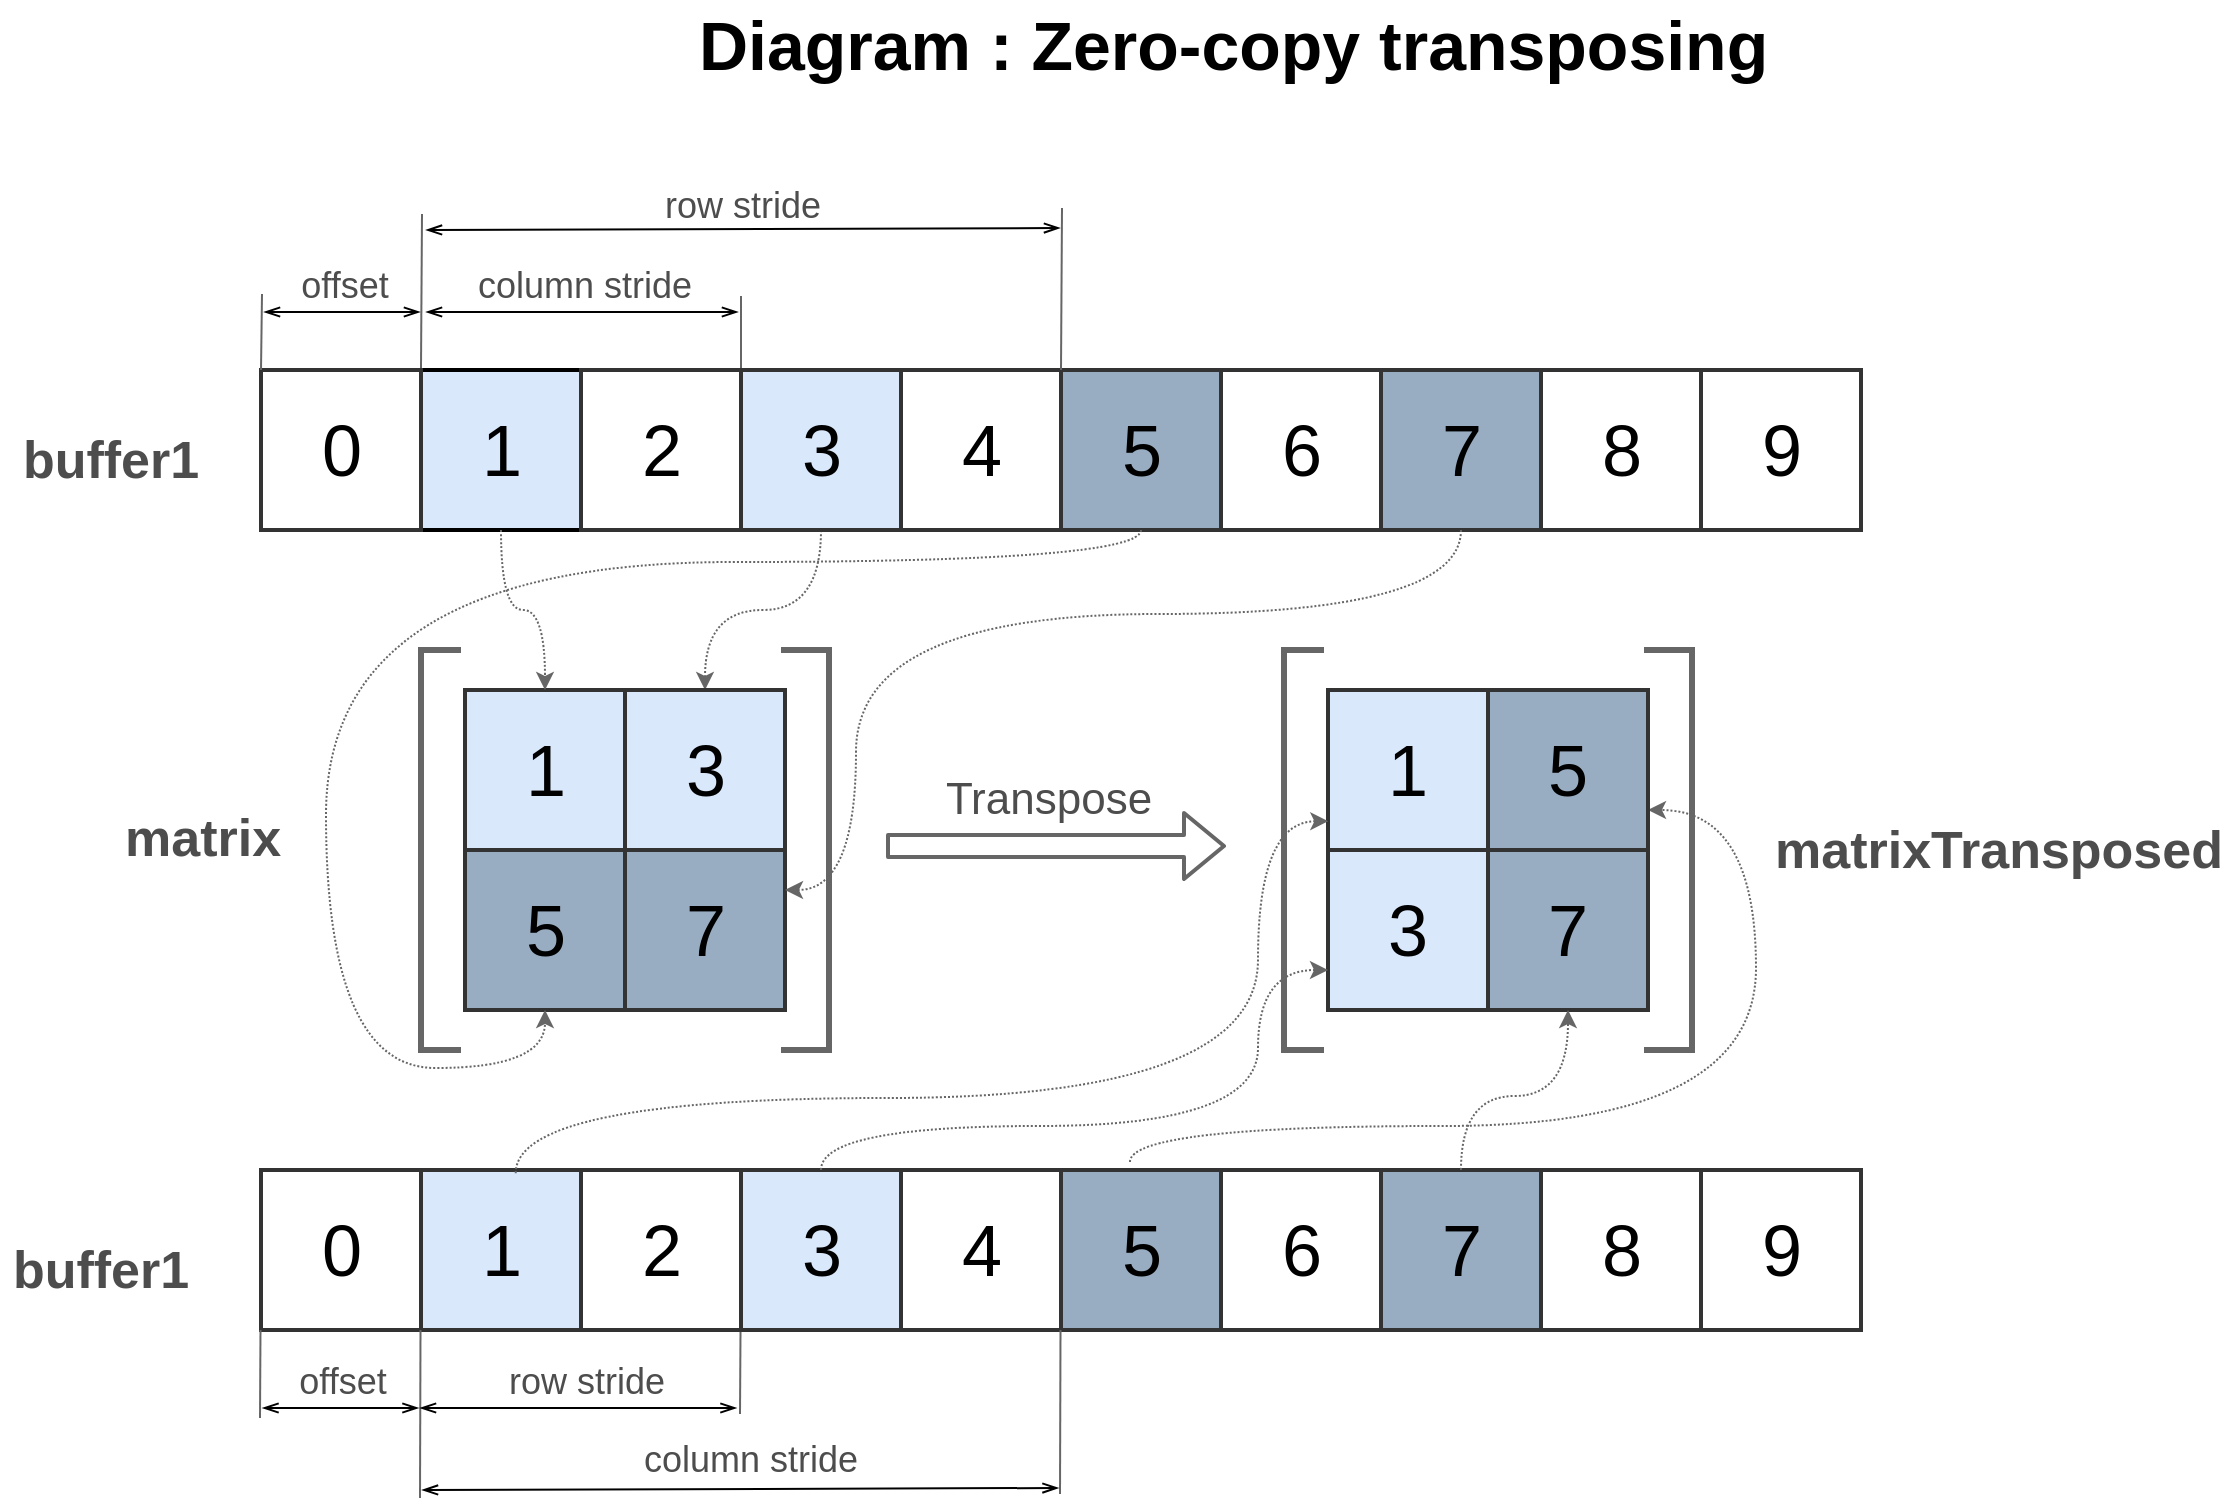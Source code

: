 <mxfile version="12.9.10" type="device" pages="4"><diagram name="ZeroCopy" id="brjFqHeYQpDOKSrigi9Z"><mxGraphModel dx="1102" dy="572" grid="1" gridSize="1" guides="1" tooltips="1" connect="1" arrows="1" fold="1" page="1" pageScale="1" pageWidth="1400" pageHeight="850" math="0" shadow="0"><root><mxCell id="mjjIMw6PXteYyXm4vTAw-0"/><mxCell id="mjjIMw6PXteYyXm4vTAw-1" parent="mjjIMw6PXteYyXm4vTAw-0"/><mxCell id="mjjIMw6PXteYyXm4vTAw-2" value="1" style="whiteSpace=wrap;html=1;aspect=fixed;strokeWidth=2;fontSize=36;strokeColor=#000000;fillColor=#DAE8FC;" parent="mjjIMw6PXteYyXm4vTAw-1" vertex="1"><mxGeometry x="317.5" y="272" width="80" height="80" as="geometry"/></mxCell><mxCell id="mjjIMw6PXteYyXm4vTAw-3" value="2" style="whiteSpace=wrap;html=1;aspect=fixed;strokeWidth=2;fontSize=36;fillColor=#FFFFFF;strokeColor=#333333;" parent="mjjIMw6PXteYyXm4vTAw-1" vertex="1"><mxGeometry x="397.5" y="272" width="80" height="80" as="geometry"/></mxCell><mxCell id="TKx7oV-STijvM0rGkK0R-0" style="edgeStyle=orthogonalEdgeStyle;rounded=0;orthogonalLoop=1;jettySize=auto;html=1;exitX=0.5;exitY=1;exitDx=0;exitDy=0;entryX=0.5;entryY=0;entryDx=0;entryDy=0;strokeColor=#666666;curved=1;dashed=1;dashPattern=1 1;" parent="mjjIMw6PXteYyXm4vTAw-1" source="mjjIMw6PXteYyXm4vTAw-4" target="mjjIMw6PXteYyXm4vTAw-44" edge="1"><mxGeometry relative="1" as="geometry"/></mxCell><mxCell id="mjjIMw6PXteYyXm4vTAw-4" value="3" style="whiteSpace=wrap;html=1;aspect=fixed;strokeWidth=2;fontSize=36;strokeColor=#333333;fillColor=#DAE8FC;" parent="mjjIMw6PXteYyXm4vTAw-1" vertex="1"><mxGeometry x="477.5" y="272" width="80" height="80" as="geometry"/></mxCell><mxCell id="mjjIMw6PXteYyXm4vTAw-5" value="4" style="whiteSpace=wrap;html=1;aspect=fixed;strokeWidth=2;fontSize=36;fillColor=#FFFFFF;strokeColor=#333333;" parent="mjjIMw6PXteYyXm4vTAw-1" vertex="1"><mxGeometry x="557.5" y="272" width="80" height="80" as="geometry"/></mxCell><mxCell id="mjjIMw6PXteYyXm4vTAw-6" value="5" style="whiteSpace=wrap;html=1;aspect=fixed;strokeWidth=2;fontSize=36;strokeColor=#333333;fillColor=#99ADC2;gradientColor=none;" parent="mjjIMw6PXteYyXm4vTAw-1" vertex="1"><mxGeometry x="637.5" y="272" width="80" height="80" as="geometry"/></mxCell><mxCell id="mjjIMw6PXteYyXm4vTAw-7" value="6" style="whiteSpace=wrap;html=1;aspect=fixed;strokeWidth=2;fontSize=36;fillColor=#FFFFFF;strokeColor=#333333;" parent="mjjIMw6PXteYyXm4vTAw-1" vertex="1"><mxGeometry x="717.5" y="272" width="80" height="80" as="geometry"/></mxCell><mxCell id="mjjIMw6PXteYyXm4vTAw-8" value="7" style="whiteSpace=wrap;html=1;aspect=fixed;strokeWidth=2;fontSize=36;strokeColor=#333333;fillColor=#99ADC2;fontColor=#000000;" parent="mjjIMw6PXteYyXm4vTAw-1" vertex="1"><mxGeometry x="797.5" y="272" width="80" height="80" as="geometry"/></mxCell><mxCell id="mjjIMw6PXteYyXm4vTAw-9" value="buffer1" style="text;html=1;align=center;verticalAlign=middle;resizable=0;points=[];autosize=1;fontSize=26;fontColor=#4D4D4D;fontStyle=1" parent="mjjIMw6PXteYyXm4vTAw-1" vertex="1"><mxGeometry x="112.5" y="299" width="99" height="36" as="geometry"/></mxCell><mxCell id="mjjIMw6PXteYyXm4vTAw-11" value="offset" style="text;html=1;align=center;verticalAlign=middle;resizable=0;points=[];autosize=1;fontSize=18;fontColor=#4D4D4D;" parent="mjjIMw6PXteYyXm4vTAw-1" vertex="1"><mxGeometry x="251.5" y="216" width="55" height="27" as="geometry"/></mxCell><mxCell id="mjjIMw6PXteYyXm4vTAw-14" value="column stride" style="text;html=1;align=center;verticalAlign=middle;resizable=0;points=[];autosize=1;fontSize=18;fontColor=#4D4D4D;" parent="mjjIMw6PXteYyXm4vTAw-1" vertex="1"><mxGeometry x="340" y="216" width="118" height="27" as="geometry"/></mxCell><mxCell id="mjjIMw6PXteYyXm4vTAw-15" value="8" style="whiteSpace=wrap;html=1;aspect=fixed;strokeWidth=2;fontSize=36;strokeColor=#333333;" parent="mjjIMw6PXteYyXm4vTAw-1" vertex="1"><mxGeometry x="877.5" y="272" width="80" height="80" as="geometry"/></mxCell><mxCell id="mjjIMw6PXteYyXm4vTAw-16" value="9" style="whiteSpace=wrap;html=1;aspect=fixed;strokeWidth=2;fontSize=36;strokeColor=#333333;" parent="mjjIMw6PXteYyXm4vTAw-1" vertex="1"><mxGeometry x="957.5" y="272" width="80" height="80" as="geometry"/></mxCell><mxCell id="mjjIMw6PXteYyXm4vTAw-19" value="row stride" style="text;html=1;align=center;verticalAlign=middle;resizable=0;points=[];autosize=1;fontSize=18;fontColor=#4D4D4D;" parent="mjjIMw6PXteYyXm4vTAw-1" vertex="1"><mxGeometry x="433" y="176" width="89" height="27" as="geometry"/></mxCell><mxCell id="mjjIMw6PXteYyXm4vTAw-20" value="1" style="whiteSpace=wrap;html=1;aspect=fixed;strokeWidth=2;fontSize=36;strokeColor=#333333;fillColor=#DAE8FC;" parent="mjjIMw6PXteYyXm4vTAw-1" vertex="1"><mxGeometry x="317.5" y="672" width="80" height="80" as="geometry"/></mxCell><mxCell id="mjjIMw6PXteYyXm4vTAw-21" value="2" style="whiteSpace=wrap;html=1;aspect=fixed;strokeWidth=2;fontSize=36;fillColor=#FFFFFF;strokeColor=#333333;" parent="mjjIMw6PXteYyXm4vTAw-1" vertex="1"><mxGeometry x="397.5" y="672" width="80" height="80" as="geometry"/></mxCell><mxCell id="mjjIMw6PXteYyXm4vTAw-22" value="3" style="whiteSpace=wrap;html=1;aspect=fixed;strokeWidth=2;fontSize=36;strokeColor=#333333;fillColor=#DAE8FC;" parent="mjjIMw6PXteYyXm4vTAw-1" vertex="1"><mxGeometry x="477.5" y="672" width="80" height="80" as="geometry"/></mxCell><mxCell id="mjjIMw6PXteYyXm4vTAw-23" value="4" style="whiteSpace=wrap;html=1;aspect=fixed;strokeWidth=2;fontSize=36;fillColor=#FFFFFF;strokeColor=#333333;" parent="mjjIMw6PXteYyXm4vTAw-1" vertex="1"><mxGeometry x="557.5" y="672" width="80" height="80" as="geometry"/></mxCell><mxCell id="mjjIMw6PXteYyXm4vTAw-24" value="5" style="whiteSpace=wrap;html=1;aspect=fixed;strokeWidth=2;fontSize=36;strokeColor=#333333;fillColor=#99ADC2;gradientColor=none;" parent="mjjIMw6PXteYyXm4vTAw-1" vertex="1"><mxGeometry x="637.5" y="672" width="80" height="80" as="geometry"/></mxCell><mxCell id="mjjIMw6PXteYyXm4vTAw-25" value="6" style="whiteSpace=wrap;html=1;aspect=fixed;strokeWidth=2;fontSize=36;fillColor=#FFFFFF;strokeColor=#333333;" parent="mjjIMw6PXteYyXm4vTAw-1" vertex="1"><mxGeometry x="717.5" y="672" width="80" height="80" as="geometry"/></mxCell><mxCell id="mjjIMw6PXteYyXm4vTAw-26" value="7" style="whiteSpace=wrap;html=1;aspect=fixed;strokeWidth=2;fontSize=36;strokeColor=#333333;fillColor=#99ADC2;fontColor=#000000;" parent="mjjIMw6PXteYyXm4vTAw-1" vertex="1"><mxGeometry x="797.5" y="672" width="80" height="80" as="geometry"/></mxCell><mxCell id="mjjIMw6PXteYyXm4vTAw-27" value="buffer1" style="text;html=1;align=center;verticalAlign=middle;resizable=0;points=[];autosize=1;fontSize=26;fontColor=#4D4D4D;fontStyle=1" parent="mjjIMw6PXteYyXm4vTAw-1" vertex="1"><mxGeometry x="107" y="704" width="99" height="36" as="geometry"/></mxCell><mxCell id="mjjIMw6PXteYyXm4vTAw-33" value="8" style="whiteSpace=wrap;html=1;aspect=fixed;strokeWidth=2;fontSize=36;strokeColor=#333333;" parent="mjjIMw6PXteYyXm4vTAw-1" vertex="1"><mxGeometry x="877.5" y="672" width="80" height="80" as="geometry"/></mxCell><mxCell id="mjjIMw6PXteYyXm4vTAw-34" value="9" style="whiteSpace=wrap;html=1;aspect=fixed;strokeWidth=2;fontSize=36;strokeColor=#333333;" parent="mjjIMw6PXteYyXm4vTAw-1" vertex="1"><mxGeometry x="957.5" y="672" width="80" height="80" as="geometry"/></mxCell><mxCell id="mjjIMw6PXteYyXm4vTAw-38" value="Diagram : Zero-copy transposing&amp;nbsp;" style="text;html=1;align=center;verticalAlign=middle;resizable=0;points=[];autosize=1;fontSize=34;fontColor=#000000;fontStyle=1" parent="mjjIMw6PXteYyXm4vTAw-1" vertex="1"><mxGeometry x="451" y="87" width="554" height="46" as="geometry"/></mxCell><mxCell id="mjjIMw6PXteYyXm4vTAw-39" value="matrix" style="text;html=1;align=center;verticalAlign=middle;resizable=0;points=[];autosize=1;fontSize=26;fontColor=#4D4D4D;fontStyle=1" parent="mjjIMw6PXteYyXm4vTAw-1" vertex="1"><mxGeometry x="164" y="488" width="88" height="36" as="geometry"/></mxCell><mxCell id="mjjIMw6PXteYyXm4vTAw-40" value="matrixTransposed" style="text;html=1;align=center;verticalAlign=middle;resizable=0;points=[];autosize=1;fontSize=26;fontColor=#4D4D4D;fontStyle=1" parent="mjjIMw6PXteYyXm4vTAw-1" vertex="1"><mxGeometry x="990" y="494" width="232" height="36" as="geometry"/></mxCell><mxCell id="mjjIMw6PXteYyXm4vTAw-41" value="0" style="whiteSpace=wrap;html=1;aspect=fixed;strokeWidth=2;fontSize=36;fillColor=#FFFFFF;strokeColor=#333333;" parent="mjjIMw6PXteYyXm4vTAw-1" vertex="1"><mxGeometry x="237.5" y="272" width="80" height="80" as="geometry"/></mxCell><mxCell id="mjjIMw6PXteYyXm4vTAw-42" value="0" style="whiteSpace=wrap;html=1;aspect=fixed;strokeWidth=2;fontSize=36;fillColor=#FFFFFF;strokeColor=#333333;" parent="mjjIMw6PXteYyXm4vTAw-1" vertex="1"><mxGeometry x="237.5" y="672" width="80" height="80" as="geometry"/></mxCell><mxCell id="mjjIMw6PXteYyXm4vTAw-43" value="1" style="whiteSpace=wrap;html=1;aspect=fixed;strokeWidth=2;fontSize=36;strokeColor=#333333;fillColor=#DAE8FC;" parent="mjjIMw6PXteYyXm4vTAw-1" vertex="1"><mxGeometry x="339.5" y="432" width="80" height="80" as="geometry"/></mxCell><mxCell id="mjjIMw6PXteYyXm4vTAw-44" value="3" style="whiteSpace=wrap;html=1;aspect=fixed;strokeWidth=2;fontSize=36;strokeColor=#333333;fillColor=#DAE8FC;" parent="mjjIMw6PXteYyXm4vTAw-1" vertex="1"><mxGeometry x="419.5" y="432" width="80" height="80" as="geometry"/></mxCell><mxCell id="mjjIMw6PXteYyXm4vTAw-45" value="5" style="whiteSpace=wrap;html=1;aspect=fixed;strokeWidth=2;fontSize=36;strokeColor=#333333;fillColor=#99ADC2;gradientColor=none;" parent="mjjIMw6PXteYyXm4vTAw-1" vertex="1"><mxGeometry x="339.5" y="512" width="80" height="80" as="geometry"/></mxCell><mxCell id="mjjIMw6PXteYyXm4vTAw-46" value="7" style="whiteSpace=wrap;html=1;aspect=fixed;strokeWidth=2;fontSize=36;strokeColor=#333333;fillColor=#99ADC2;fontColor=#000000;" parent="mjjIMw6PXteYyXm4vTAw-1" vertex="1"><mxGeometry x="419.5" y="512" width="80" height="80" as="geometry"/></mxCell><mxCell id="mjjIMw6PXteYyXm4vTAw-47" value="" style="endArrow=none;html=1;fontSize=40;strokeWidth=3;rounded=0;strokeColor=#666666;" parent="mjjIMw6PXteYyXm4vTAw-1" edge="1"><mxGeometry width="50" height="50" relative="1" as="geometry"><mxPoint x="337.5" y="612" as="sourcePoint"/><mxPoint x="337.5" y="412" as="targetPoint"/><Array as="points"><mxPoint x="317.5" y="612"/><mxPoint x="317.5" y="412"/></Array></mxGeometry></mxCell><mxCell id="mjjIMw6PXteYyXm4vTAw-48" value="" style="endArrow=none;html=1;fontSize=40;strokeWidth=3;rounded=0;strokeColor=#666666;" parent="mjjIMw6PXteYyXm4vTAw-1" edge="1"><mxGeometry width="50" height="50" relative="1" as="geometry"><mxPoint x="497.5" y="412" as="sourcePoint"/><mxPoint x="497.5" y="612" as="targetPoint"/><Array as="points"><mxPoint x="521.5" y="412"/><mxPoint x="521.5" y="612"/></Array></mxGeometry></mxCell><mxCell id="mjjIMw6PXteYyXm4vTAw-49" value="1" style="whiteSpace=wrap;html=1;aspect=fixed;strokeWidth=2;fontSize=36;strokeColor=#333333;fillColor=#DAE8FC;" parent="mjjIMw6PXteYyXm4vTAw-1" vertex="1"><mxGeometry x="771" y="432" width="80" height="80" as="geometry"/></mxCell><mxCell id="mjjIMw6PXteYyXm4vTAw-50" value="5" style="whiteSpace=wrap;html=1;aspect=fixed;strokeWidth=2;fontSize=36;strokeColor=#333333;fillColor=#B5CDE6;gradientColor=none;" parent="mjjIMw6PXteYyXm4vTAw-1" vertex="1"><mxGeometry x="851" y="432" width="80" height="80" as="geometry"/></mxCell><mxCell id="mjjIMw6PXteYyXm4vTAw-51" value="3" style="whiteSpace=wrap;html=1;aspect=fixed;strokeWidth=2;fontSize=36;strokeColor=#333333;fillColor=#DAE8FC;" parent="mjjIMw6PXteYyXm4vTAw-1" vertex="1"><mxGeometry x="771" y="512" width="80" height="80" as="geometry"/></mxCell><mxCell id="mjjIMw6PXteYyXm4vTAw-52" value="7" style="whiteSpace=wrap;html=1;aspect=fixed;strokeWidth=2;fontSize=36;strokeColor=#333333;fillColor=#99ADC2;fontColor=#000000;" parent="mjjIMw6PXteYyXm4vTAw-1" vertex="1"><mxGeometry x="851" y="512" width="80" height="80" as="geometry"/></mxCell><mxCell id="mjjIMw6PXteYyXm4vTAw-53" value="" style="endArrow=none;html=1;fontSize=40;strokeWidth=3;rounded=0;strokeColor=#666666;" parent="mjjIMw6PXteYyXm4vTAw-1" edge="1"><mxGeometry width="50" height="50" relative="1" as="geometry"><mxPoint x="769" y="612" as="sourcePoint"/><mxPoint x="769" y="412" as="targetPoint"/><Array as="points"><mxPoint x="749" y="612"/><mxPoint x="749" y="412"/></Array></mxGeometry></mxCell><mxCell id="mjjIMw6PXteYyXm4vTAw-54" value="" style="endArrow=none;html=1;fontSize=40;strokeWidth=3;rounded=0;strokeColor=#666666;" parent="mjjIMw6PXteYyXm4vTAw-1" edge="1"><mxGeometry width="50" height="50" relative="1" as="geometry"><mxPoint x="929" y="412" as="sourcePoint"/><mxPoint x="929" y="612" as="targetPoint"/><Array as="points"><mxPoint x="953" y="412"/><mxPoint x="953" y="612"/></Array></mxGeometry></mxCell><mxCell id="mjjIMw6PXteYyXm4vTAw-57" value="" style="shape=flexArrow;endArrow=classic;html=1;strokeColor=#666666;strokeWidth=2;fontSize=29;fontColor=#333333;" parent="mjjIMw6PXteYyXm4vTAw-1" edge="1"><mxGeometry width="50" height="50" relative="1" as="geometry"><mxPoint x="550" y="510" as="sourcePoint"/><mxPoint x="720" y="510" as="targetPoint"/></mxGeometry></mxCell><mxCell id="b6yClRXL2oSQO8NkGz7G-0" value="" style="endArrow=none;html=1;strokeColor=#666666;strokeWidth=1;fontSize=26;fontColor=#333333;exitX=0;exitY=0;exitDx=0;exitDy=0;" parent="mjjIMw6PXteYyXm4vTAw-1" source="mjjIMw6PXteYyXm4vTAw-41" edge="1"><mxGeometry width="50" height="50" relative="1" as="geometry"><mxPoint x="660" y="390" as="sourcePoint"/><mxPoint x="238" y="234" as="targetPoint"/></mxGeometry></mxCell><mxCell id="b6yClRXL2oSQO8NkGz7G-1" value="" style="endArrow=none;html=1;strokeColor=#666666;strokeWidth=1;fontSize=26;fontColor=#333333;exitX=0;exitY=0;exitDx=0;exitDy=0;" parent="mjjIMw6PXteYyXm4vTAw-1" edge="1"><mxGeometry width="50" height="50" relative="1" as="geometry"><mxPoint x="317.5" y="271" as="sourcePoint"/><mxPoint x="318" y="194" as="targetPoint"/></mxGeometry></mxCell><mxCell id="b6yClRXL2oSQO8NkGz7G-3" value="" style="endArrow=openThin;startArrow=openThin;html=1;strokeColor=#000000;strokeWidth=1;fontSize=26;fontColor=#333333;startFill=0;endFill=0;" parent="mjjIMw6PXteYyXm4vTAw-1" edge="1"><mxGeometry width="50" height="50" relative="1" as="geometry"><mxPoint x="239" y="243" as="sourcePoint"/><mxPoint x="317" y="243" as="targetPoint"/></mxGeometry></mxCell><mxCell id="b6yClRXL2oSQO8NkGz7G-5" value="" style="endArrow=openThin;startArrow=openThin;html=1;strokeColor=#000000;strokeWidth=1;fontSize=26;fontColor=#333333;startFill=0;endFill=0;" parent="mjjIMw6PXteYyXm4vTAw-1" edge="1"><mxGeometry width="50" height="50" relative="1" as="geometry"><mxPoint x="320" y="243" as="sourcePoint"/><mxPoint x="476" y="243" as="targetPoint"/></mxGeometry></mxCell><mxCell id="b6yClRXL2oSQO8NkGz7G-6" value="" style="endArrow=none;html=1;strokeColor=#666666;strokeWidth=1;fontSize=26;fontColor=#333333;exitX=0;exitY=0;exitDx=0;exitDy=0;" parent="mjjIMw6PXteYyXm4vTAw-1" source="mjjIMw6PXteYyXm4vTAw-6" edge="1"><mxGeometry width="50" height="50" relative="1" as="geometry"><mxPoint x="637" y="273" as="sourcePoint"/><mxPoint x="638" y="191" as="targetPoint"/></mxGeometry></mxCell><mxCell id="b6yClRXL2oSQO8NkGz7G-7" value="" style="endArrow=none;html=1;strokeColor=#666666;strokeWidth=1;fontSize=26;fontColor=#333333;exitX=0;exitY=0;exitDx=0;exitDy=0;" parent="mjjIMw6PXteYyXm4vTAw-1" edge="1"><mxGeometry width="50" height="50" relative="1" as="geometry"><mxPoint x="477.5" y="271" as="sourcePoint"/><mxPoint x="477.5" y="235" as="targetPoint"/></mxGeometry></mxCell><mxCell id="b6yClRXL2oSQO8NkGz7G-8" value="" style="endArrow=openThin;startArrow=openThin;html=1;strokeColor=#000000;strokeWidth=1;fontSize=26;fontColor=#333333;startFill=0;endFill=0;" parent="mjjIMw6PXteYyXm4vTAw-1" edge="1"><mxGeometry width="50" height="50" relative="1" as="geometry"><mxPoint x="320" y="202" as="sourcePoint"/><mxPoint x="637" y="201" as="targetPoint"/></mxGeometry></mxCell><mxCell id="b6yClRXL2oSQO8NkGz7G-9" value="offset" style="text;html=1;align=center;verticalAlign=middle;resizable=0;points=[];autosize=1;fontSize=18;fontColor=#4D4D4D;" parent="mjjIMw6PXteYyXm4vTAw-1" vertex="1"><mxGeometry x="250.75" y="764" width="55" height="27" as="geometry"/></mxCell><mxCell id="b6yClRXL2oSQO8NkGz7G-10" value="row stride" style="text;html=1;align=center;verticalAlign=middle;resizable=0;points=[];autosize=1;fontSize=18;fontColor=#4D4D4D;" parent="mjjIMw6PXteYyXm4vTAw-1" vertex="1"><mxGeometry x="355.25" y="764" width="89" height="27" as="geometry"/></mxCell><mxCell id="b6yClRXL2oSQO8NkGz7G-11" value="column stride" style="text;html=1;align=center;verticalAlign=middle;resizable=0;points=[];autosize=1;fontSize=18;fontColor=#4D4D4D;" parent="mjjIMw6PXteYyXm4vTAw-1" vertex="1"><mxGeometry x="423" y="803" width="118" height="27" as="geometry"/></mxCell><mxCell id="b6yClRXL2oSQO8NkGz7G-12" value="" style="endArrow=none;html=1;strokeColor=#666666;strokeWidth=1;fontSize=26;fontColor=#333333;" parent="mjjIMw6PXteYyXm4vTAw-1" edge="1"><mxGeometry width="50" height="50" relative="1" as="geometry"><mxPoint x="237" y="796" as="sourcePoint"/><mxPoint x="237.25" y="752" as="targetPoint"/></mxGeometry></mxCell><mxCell id="b6yClRXL2oSQO8NkGz7G-13" value="" style="endArrow=none;html=1;strokeColor=#666666;strokeWidth=1;fontSize=26;fontColor=#333333;" parent="mjjIMw6PXteYyXm4vTAw-1" edge="1"><mxGeometry width="50" height="50" relative="1" as="geometry"><mxPoint x="317" y="836" as="sourcePoint"/><mxPoint x="317.25" y="752" as="targetPoint"/></mxGeometry></mxCell><mxCell id="b6yClRXL2oSQO8NkGz7G-14" value="" style="endArrow=openThin;startArrow=openThin;html=1;strokeColor=#000000;strokeWidth=1;fontSize=26;fontColor=#333333;startFill=0;endFill=0;" parent="mjjIMw6PXteYyXm4vTAw-1" edge="1"><mxGeometry width="50" height="50" relative="1" as="geometry"><mxPoint x="238.25" y="791" as="sourcePoint"/><mxPoint x="316.25" y="791" as="targetPoint"/></mxGeometry></mxCell><mxCell id="b6yClRXL2oSQO8NkGz7G-15" value="" style="endArrow=openThin;startArrow=openThin;html=1;strokeColor=#000000;strokeWidth=1;fontSize=26;fontColor=#333333;startFill=0;endFill=0;" parent="mjjIMw6PXteYyXm4vTAw-1" edge="1"><mxGeometry width="50" height="50" relative="1" as="geometry"><mxPoint x="317" y="791" as="sourcePoint"/><mxPoint x="475.25" y="791" as="targetPoint"/></mxGeometry></mxCell><mxCell id="b6yClRXL2oSQO8NkGz7G-16" value="" style="endArrow=none;html=1;strokeColor=#666666;strokeWidth=1;fontSize=26;fontColor=#333333;" parent="mjjIMw6PXteYyXm4vTAw-1" edge="1"><mxGeometry width="50" height="50" relative="1" as="geometry"><mxPoint x="637" y="834" as="sourcePoint"/><mxPoint x="637.25" y="752" as="targetPoint"/></mxGeometry></mxCell><mxCell id="b6yClRXL2oSQO8NkGz7G-17" value="" style="endArrow=none;html=1;strokeColor=#666666;strokeWidth=1;fontSize=26;fontColor=#333333;" parent="mjjIMw6PXteYyXm4vTAw-1" edge="1"><mxGeometry width="50" height="50" relative="1" as="geometry"><mxPoint x="477" y="794" as="sourcePoint"/><mxPoint x="477.25" y="753" as="targetPoint"/></mxGeometry></mxCell><mxCell id="b6yClRXL2oSQO8NkGz7G-18" value="" style="endArrow=openThin;startArrow=openThin;html=1;strokeColor=#000000;strokeWidth=1;fontSize=26;fontColor=#333333;startFill=0;endFill=0;" parent="mjjIMw6PXteYyXm4vTAw-1" edge="1"><mxGeometry width="50" height="50" relative="1" as="geometry"><mxPoint x="318" y="832" as="sourcePoint"/><mxPoint x="636.25" y="831" as="targetPoint"/></mxGeometry></mxCell><mxCell id="b6yClRXL2oSQO8NkGz7G-19" value="Transpose" style="text;html=1;align=center;verticalAlign=middle;resizable=0;points=[];autosize=1;fontSize=22;fontColor=#4D4D4D;" parent="mjjIMw6PXteYyXm4vTAw-1" vertex="1"><mxGeometry x="574" y="471" width="113" height="31" as="geometry"/></mxCell><mxCell id="b6yClRXL2oSQO8NkGz7G-20" style="edgeStyle=orthogonalEdgeStyle;rounded=0;orthogonalLoop=1;jettySize=auto;html=1;exitX=0.5;exitY=1;exitDx=0;exitDy=0;entryX=0.5;entryY=0;entryDx=0;entryDy=0;strokeColor=#666666;curved=1;dashed=1;dashPattern=1 1;" parent="mjjIMw6PXteYyXm4vTAw-1" source="mjjIMw6PXteYyXm4vTAw-2" target="mjjIMw6PXteYyXm4vTAw-43" edge="1"><mxGeometry relative="1" as="geometry"><mxPoint x="518.5" y="353" as="sourcePoint"/><mxPoint x="460.5" y="433" as="targetPoint"/></mxGeometry></mxCell><mxCell id="b6yClRXL2oSQO8NkGz7G-25" style="edgeStyle=orthogonalEdgeStyle;rounded=0;orthogonalLoop=1;jettySize=auto;html=1;exitX=0.5;exitY=0;exitDx=0;exitDy=0;entryX=0.5;entryY=1;entryDx=0;entryDy=0;strokeColor=#666666;curved=1;dashed=1;dashPattern=1 1;" parent="mjjIMw6PXteYyXm4vTAw-1" source="mjjIMw6PXteYyXm4vTAw-26" target="mjjIMw6PXteYyXm4vTAw-52" edge="1"><mxGeometry relative="1" as="geometry"><mxPoint x="902" y="592" as="sourcePoint"/><mxPoint x="924" y="672" as="targetPoint"/><Array as="points"><mxPoint x="838" y="635"/><mxPoint x="891" y="635"/></Array></mxGeometry></mxCell><mxCell id="b6yClRXL2oSQO8NkGz7G-26" style="edgeStyle=orthogonalEdgeStyle;rounded=0;orthogonalLoop=1;jettySize=auto;html=1;exitX=0.5;exitY=1;exitDx=0;exitDy=0;strokeColor=#666666;curved=1;dashed=1;dashPattern=1 1;entryX=1;entryY=0.25;entryDx=0;entryDy=0;" parent="mjjIMw6PXteYyXm4vTAw-1" source="mjjIMw6PXteYyXm4vTAw-8" target="mjjIMw6PXteYyXm4vTAw-46" edge="1"><mxGeometry relative="1" as="geometry"><mxPoint x="672.02" y="352.04" as="sourcePoint"/><mxPoint x="388.02" y="513" as="targetPoint"/><Array as="points"><mxPoint x="838" y="394"/><mxPoint x="535" y="394"/><mxPoint x="535" y="532"/></Array></mxGeometry></mxCell><mxCell id="b6yClRXL2oSQO8NkGz7G-27" style="edgeStyle=orthogonalEdgeStyle;rounded=0;orthogonalLoop=1;jettySize=auto;html=1;exitX=0.5;exitY=0;exitDx=0;exitDy=0;entryX=0;entryY=0.75;entryDx=0;entryDy=0;strokeColor=#666666;curved=1;dashed=1;dashPattern=1 1;" parent="mjjIMw6PXteYyXm4vTAw-1" source="mjjIMw6PXteYyXm4vTAw-22" target="mjjIMw6PXteYyXm4vTAw-51" edge="1"><mxGeometry relative="1" as="geometry"><mxPoint x="678.5" y="673" as="sourcePoint"/><mxPoint x="872" y="513" as="targetPoint"/><Array as="points"><mxPoint x="518" y="650"/><mxPoint x="736" y="650"/><mxPoint x="736" y="572"/></Array></mxGeometry></mxCell><mxCell id="b6yClRXL2oSQO8NkGz7G-29" style="edgeStyle=orthogonalEdgeStyle;rounded=0;orthogonalLoop=1;jettySize=auto;html=1;exitX=0.431;exitY=-0.05;exitDx=0;exitDy=0;entryX=1;entryY=0.75;entryDx=0;entryDy=0;strokeColor=#666666;curved=1;dashed=1;dashPattern=1 1;exitPerimeter=0;" parent="mjjIMw6PXteYyXm4vTAw-1" source="mjjIMw6PXteYyXm4vTAw-24" target="mjjIMw6PXteYyXm4vTAw-50" edge="1"><mxGeometry relative="1" as="geometry"><mxPoint x="838.5" y="673" as="sourcePoint"/><mxPoint x="892" y="593" as="targetPoint"/><Array as="points"><mxPoint x="672" y="650"/><mxPoint x="985" y="650"/><mxPoint x="985" y="492"/></Array></mxGeometry></mxCell><mxCell id="4P07TDxc-xeIsngJjTB1-0" style="edgeStyle=orthogonalEdgeStyle;rounded=0;orthogonalLoop=1;jettySize=auto;html=1;exitX=0.592;exitY=0.02;exitDx=0;exitDy=0;entryX=0.002;entryY=0.82;entryDx=0;entryDy=0;strokeColor=#666666;curved=1;dashed=1;dashPattern=1 1;entryPerimeter=0;exitPerimeter=0;" parent="mjjIMw6PXteYyXm4vTAw-1" edge="1"><mxGeometry relative="1" as="geometry"><mxPoint x="364.86" y="673.6" as="sourcePoint"/><mxPoint x="771.16" y="497.6" as="targetPoint"/><Array as="points"><mxPoint x="365" y="636"/><mxPoint x="736" y="636"/><mxPoint x="736" y="498"/></Array></mxGeometry></mxCell><mxCell id="20ra6vJ9-lzlf1ebyOCS-0" style="edgeStyle=orthogonalEdgeStyle;rounded=0;orthogonalLoop=1;jettySize=auto;html=1;entryX=0.5;entryY=1;entryDx=0;entryDy=0;strokeColor=#666666;curved=1;dashed=1;dashPattern=1 1;exitX=0.5;exitY=1;exitDx=0;exitDy=0;" parent="mjjIMw6PXteYyXm4vTAw-1" source="mjjIMw6PXteYyXm4vTAw-6" target="mjjIMw6PXteYyXm4vTAw-45" edge="1"><mxGeometry relative="1" as="geometry"><mxPoint x="518.5" y="353" as="sourcePoint"/><mxPoint x="460.5" y="433" as="targetPoint"/><Array as="points"><mxPoint x="678" y="368"/><mxPoint x="270" y="368"/><mxPoint x="270" y="621"/><mxPoint x="380" y="621"/></Array></mxGeometry></mxCell><mxCell id="cBMcKE7PSigdlz7EGPC5-0" value="5" style="whiteSpace=wrap;html=1;aspect=fixed;strokeWidth=2;fontSize=36;strokeColor=#333333;fillColor=#99ADC2;gradientColor=none;" parent="mjjIMw6PXteYyXm4vTAw-1" vertex="1"><mxGeometry x="851" y="432" width="80" height="80" as="geometry"/></mxCell></root></mxGraphModel></diagram><diagram name="StandardStrides" id="TGiXgqdRnRdyT5G-hYE_"><mxGraphModel dx="2755" dy="1430" grid="1" gridSize="1" guides="1" tooltips="1" connect="1" arrows="1" fold="1" page="1" pageScale="1" pageWidth="1400" pageHeight="850" math="0" shadow="0"><root><mxCell id="dFRpGr8accxYqAN4KI7v-0"/><mxCell id="dFRpGr8accxYqAN4KI7v-1" parent="dFRpGr8accxYqAN4KI7v-0"/><mxCell id="dFRpGr8accxYqAN4KI7v-2" value="1" style="whiteSpace=wrap;html=1;aspect=fixed;strokeWidth=2;fontSize=36;strokeColor=#000000;fillColor=#DAE8FC;" vertex="1" parent="dFRpGr8accxYqAN4KI7v-1"><mxGeometry x="317.5" y="272" width="80" height="80" as="geometry"/></mxCell><mxCell id="dFRpGr8accxYqAN4KI7v-3" value="2" style="whiteSpace=wrap;html=1;aspect=fixed;strokeWidth=2;fontSize=36;fillColor=#DAE8FC;strokeColor=#333333;" vertex="1" parent="dFRpGr8accxYqAN4KI7v-1"><mxGeometry x="397.5" y="272" width="80" height="80" as="geometry"/></mxCell><mxCell id="dFRpGr8accxYqAN4KI7v-4" style="edgeStyle=orthogonalEdgeStyle;rounded=0;orthogonalLoop=1;jettySize=auto;html=1;exitX=0.5;exitY=1;exitDx=0;exitDy=0;entryX=0.5;entryY=0;entryDx=0;entryDy=0;strokeColor=#666666;curved=1;dashed=1;dashPattern=1 1;" edge="1" parent="dFRpGr8accxYqAN4KI7v-1" source="dFRpGr8accxYqAN4KI7v-5" target="dFRpGr8accxYqAN4KI7v-18"><mxGeometry relative="1" as="geometry"><Array as="points"><mxPoint x="518" y="382"/><mxPoint x="715" y="382"/></Array></mxGeometry></mxCell><mxCell id="dFRpGr8accxYqAN4KI7v-5" value="3" style="whiteSpace=wrap;html=1;aspect=fixed;strokeWidth=2;fontSize=36;strokeColor=#333333;fillColor=#99ADC2;" vertex="1" parent="dFRpGr8accxYqAN4KI7v-1"><mxGeometry x="477.5" y="272" width="80" height="80" as="geometry"/></mxCell><mxCell id="dFRpGr8accxYqAN4KI7v-6" value="4" style="whiteSpace=wrap;html=1;aspect=fixed;strokeWidth=2;fontSize=36;fillColor=#99ADC2;strokeColor=#333333;" vertex="1" parent="dFRpGr8accxYqAN4KI7v-1"><mxGeometry x="557.5" y="272" width="80" height="80" as="geometry"/></mxCell><mxCell id="dFRpGr8accxYqAN4KI7v-7" value="5" style="whiteSpace=wrap;html=1;aspect=fixed;strokeWidth=2;fontSize=36;strokeColor=#333333;fillColor=#FFFFFF;gradientColor=none;" vertex="1" parent="dFRpGr8accxYqAN4KI7v-1"><mxGeometry x="637.5" y="272" width="80" height="80" as="geometry"/></mxCell><mxCell id="dFRpGr8accxYqAN4KI7v-8" value="6" style="whiteSpace=wrap;html=1;aspect=fixed;strokeWidth=2;fontSize=36;fillColor=#FFFFFF;strokeColor=#333333;" vertex="1" parent="dFRpGr8accxYqAN4KI7v-1"><mxGeometry x="717.5" y="272" width="80" height="80" as="geometry"/></mxCell><mxCell id="dFRpGr8accxYqAN4KI7v-9" value="7" style="whiteSpace=wrap;html=1;aspect=fixed;strokeWidth=2;fontSize=36;strokeColor=#333333;fillColor=#FFFFFF;fontColor=#333333;" vertex="1" parent="dFRpGr8accxYqAN4KI7v-1"><mxGeometry x="797.5" y="272" width="80" height="80" as="geometry"/></mxCell><mxCell id="dFRpGr8accxYqAN4KI7v-10" value="buffer" style="text;html=1;align=center;verticalAlign=middle;resizable=0;points=[];autosize=1;fontSize=26;fontColor=#4D4D4D;fontStyle=1" vertex="1" parent="dFRpGr8accxYqAN4KI7v-1"><mxGeometry x="214" y="298" width="85" height="36" as="geometry"/></mxCell><mxCell id="dFRpGr8accxYqAN4KI7v-11" value="column&lt;br&gt;&amp;nbsp;stride" style="text;html=1;align=center;verticalAlign=middle;resizable=0;points=[];autosize=1;fontSize=18;fontColor=#4D4D4D;" vertex="1" parent="dFRpGr8accxYqAN4KI7v-1"><mxGeometry x="322" y="216" width="69" height="49" as="geometry"/></mxCell><mxCell id="dFRpGr8accxYqAN4KI7v-12" value="8" style="whiteSpace=wrap;html=1;aspect=fixed;strokeWidth=2;fontSize=36;strokeColor=#333333;" vertex="1" parent="dFRpGr8accxYqAN4KI7v-1"><mxGeometry x="877.5" y="272" width="80" height="80" as="geometry"/></mxCell><mxCell id="dFRpGr8accxYqAN4KI7v-13" value="9" style="whiteSpace=wrap;html=1;aspect=fixed;strokeWidth=2;fontSize=36;strokeColor=#333333;" vertex="1" parent="dFRpGr8accxYqAN4KI7v-1"><mxGeometry x="957.5" y="272" width="80" height="80" as="geometry"/></mxCell><mxCell id="dFRpGr8accxYqAN4KI7v-14" value="row stride" style="text;html=1;align=center;verticalAlign=middle;resizable=0;points=[];autosize=1;fontSize=18;fontColor=#4D4D4D;" vertex="1" parent="dFRpGr8accxYqAN4KI7v-1"><mxGeometry x="355" y="175" width="89" height="27" as="geometry"/></mxCell><mxCell id="dFRpGr8accxYqAN4KI7v-15" value="Diagram : Standard strides&amp;nbsp;" style="text;html=1;align=center;verticalAlign=middle;resizable=0;points=[];autosize=1;fontSize=34;fontColor=#000000;fontStyle=1" vertex="1" parent="dFRpGr8accxYqAN4KI7v-1"><mxGeometry x="502" y="87" width="453" height="46" as="geometry"/></mxCell><mxCell id="dFRpGr8accxYqAN4KI7v-16" value="matrix" style="text;html=1;align=center;verticalAlign=middle;resizable=0;points=[];autosize=1;fontSize=26;fontColor=#4D4D4D;fontStyle=1" vertex="1" parent="dFRpGr8accxYqAN4KI7v-1"><mxGeometry x="420" y="489" width="88" height="36" as="geometry"/></mxCell><mxCell id="dFRpGr8accxYqAN4KI7v-17" value="1" style="whiteSpace=wrap;html=1;aspect=fixed;strokeWidth=2;fontSize=36;strokeColor=#333333;fillColor=#DAE8FC;" vertex="1" parent="dFRpGr8accxYqAN4KI7v-1"><mxGeometry x="595.5" y="433" width="80" height="80" as="geometry"/></mxCell><mxCell id="dFRpGr8accxYqAN4KI7v-18" value="2" style="whiteSpace=wrap;html=1;aspect=fixed;strokeWidth=2;fontSize=36;strokeColor=#333333;fillColor=#DAE8FC;" vertex="1" parent="dFRpGr8accxYqAN4KI7v-1"><mxGeometry x="675.5" y="433" width="80" height="80" as="geometry"/></mxCell><mxCell id="dFRpGr8accxYqAN4KI7v-19" value="3" style="whiteSpace=wrap;html=1;aspect=fixed;strokeWidth=2;fontSize=36;strokeColor=#333333;fillColor=#99ADC2;gradientColor=none;fontColor=#000000;" vertex="1" parent="dFRpGr8accxYqAN4KI7v-1"><mxGeometry x="595.5" y="513" width="80" height="80" as="geometry"/></mxCell><mxCell id="dFRpGr8accxYqAN4KI7v-20" value="4" style="whiteSpace=wrap;html=1;aspect=fixed;strokeWidth=2;fontSize=36;strokeColor=#333333;fillColor=#99ADC2;fontColor=#000000;" vertex="1" parent="dFRpGr8accxYqAN4KI7v-1"><mxGeometry x="675.5" y="513" width="80" height="80" as="geometry"/></mxCell><mxCell id="dFRpGr8accxYqAN4KI7v-21" value="" style="endArrow=none;html=1;fontSize=40;strokeWidth=3;rounded=0;strokeColor=#666666;" edge="1" parent="dFRpGr8accxYqAN4KI7v-1"><mxGeometry width="50" height="50" relative="1" as="geometry"><mxPoint x="593.5" y="613" as="sourcePoint"/><mxPoint x="593.5" y="413" as="targetPoint"/><Array as="points"><mxPoint x="573.5" y="613"/><mxPoint x="573.5" y="413"/></Array></mxGeometry></mxCell><mxCell id="dFRpGr8accxYqAN4KI7v-22" value="" style="endArrow=none;html=1;fontSize=40;strokeWidth=3;rounded=0;strokeColor=#666666;" edge="1" parent="dFRpGr8accxYqAN4KI7v-1"><mxGeometry width="50" height="50" relative="1" as="geometry"><mxPoint x="753.5" y="413" as="sourcePoint"/><mxPoint x="753.5" y="613" as="targetPoint"/><Array as="points"><mxPoint x="777.5" y="413"/><mxPoint x="777.5" y="613"/></Array></mxGeometry></mxCell><mxCell id="dFRpGr8accxYqAN4KI7v-23" value="" style="endArrow=none;html=1;strokeColor=#666666;strokeWidth=1;fontSize=26;fontColor=#333333;exitX=0;exitY=0;exitDx=0;exitDy=0;" edge="1" parent="dFRpGr8accxYqAN4KI7v-1"><mxGeometry width="50" height="50" relative="1" as="geometry"><mxPoint x="317.5" y="271" as="sourcePoint"/><mxPoint x="318" y="194" as="targetPoint"/></mxGeometry></mxCell><mxCell id="dFRpGr8accxYqAN4KI7v-24" value="" style="endArrow=openThin;startArrow=openThin;html=1;strokeColor=#000000;strokeWidth=1;fontSize=26;fontColor=#333333;startFill=0;endFill=0;" edge="1" parent="dFRpGr8accxYqAN4KI7v-1"><mxGeometry width="50" height="50" relative="1" as="geometry"><mxPoint x="320" y="243" as="sourcePoint"/><mxPoint x="396" y="243" as="targetPoint"/></mxGeometry></mxCell><mxCell id="dFRpGr8accxYqAN4KI7v-27" value="" style="endArrow=openThin;startArrow=openThin;html=1;strokeColor=#000000;strokeWidth=1;fontSize=26;fontColor=#333333;startFill=0;endFill=0;" edge="1" parent="dFRpGr8accxYqAN4KI7v-1"><mxGeometry width="50" height="50" relative="1" as="geometry"><mxPoint x="320" y="202" as="sourcePoint"/><mxPoint x="478" y="202" as="targetPoint"/></mxGeometry></mxCell><mxCell id="dFRpGr8accxYqAN4KI7v-28" style="edgeStyle=orthogonalEdgeStyle;rounded=0;orthogonalLoop=1;jettySize=auto;html=1;exitX=0.5;exitY=1;exitDx=0;exitDy=0;entryX=0.5;entryY=0;entryDx=0;entryDy=0;strokeColor=#666666;curved=1;dashed=1;dashPattern=1 1;" edge="1" parent="dFRpGr8accxYqAN4KI7v-1" source="dFRpGr8accxYqAN4KI7v-2" target="dFRpGr8accxYqAN4KI7v-17"><mxGeometry relative="1" as="geometry"><mxPoint x="518.5" y="353" as="sourcePoint"/><mxPoint x="460.5" y="433" as="targetPoint"/></mxGeometry></mxCell><mxCell id="dFRpGr8accxYqAN4KI7v-29" style="edgeStyle=orthogonalEdgeStyle;rounded=0;orthogonalLoop=1;jettySize=auto;html=1;exitX=0.5;exitY=1;exitDx=0;exitDy=0;strokeColor=#666666;curved=1;dashed=1;dashPattern=1 1;entryX=1;entryY=0.25;entryDx=0;entryDy=0;" edge="1" parent="dFRpGr8accxYqAN4KI7v-1" source="dFRpGr8accxYqAN4KI7v-9" target="dFRpGr8accxYqAN4KI7v-20"><mxGeometry relative="1" as="geometry"><mxPoint x="672.02" y="352.04" as="sourcePoint"/><mxPoint x="388.02" y="513" as="targetPoint"/></mxGeometry></mxCell><mxCell id="dFRpGr8accxYqAN4KI7v-30" style="edgeStyle=orthogonalEdgeStyle;rounded=0;orthogonalLoop=1;jettySize=auto;html=1;entryX=0.5;entryY=1;entryDx=0;entryDy=0;strokeColor=#666666;curved=1;dashed=1;dashPattern=1 1;exitX=0.5;exitY=1;exitDx=0;exitDy=0;" edge="1" parent="dFRpGr8accxYqAN4KI7v-1" source="dFRpGr8accxYqAN4KI7v-7" target="dFRpGr8accxYqAN4KI7v-19"><mxGeometry relative="1" as="geometry"><mxPoint x="518.5" y="353" as="sourcePoint"/><mxPoint x="460.5" y="433" as="targetPoint"/><Array as="points"><mxPoint x="678" y="386"/><mxPoint x="819" y="386"/><mxPoint x="819" y="639"/><mxPoint x="635" y="639"/></Array></mxGeometry></mxCell><mxCell id="dFRpGr8accxYqAN4KI7v-31" value="" style="endArrow=none;html=1;strokeColor=#666666;strokeWidth=1;fontSize=26;fontColor=#333333;exitX=0;exitY=0;exitDx=0;exitDy=0;" edge="1" parent="dFRpGr8accxYqAN4KI7v-1"><mxGeometry width="50" height="50" relative="1" as="geometry"><mxPoint x="397.5" y="273" as="sourcePoint"/><mxPoint x="397.5" y="237" as="targetPoint"/></mxGeometry></mxCell><mxCell id="dFRpGr8accxYqAN4KI7v-32" value="" style="endArrow=none;html=1;strokeColor=#666666;strokeWidth=1;fontSize=26;fontColor=#333333;exitX=0;exitY=0;exitDx=0;exitDy=0;" edge="1" parent="dFRpGr8accxYqAN4KI7v-1"><mxGeometry width="50" height="50" relative="1" as="geometry"><mxPoint x="477.25" y="272" as="sourcePoint"/><mxPoint x="477.75" y="191" as="targetPoint"/></mxGeometry></mxCell></root></mxGraphModel></diagram><diagram name="NonStandardStrides" id="uFZx3oDpYqtF1DHiS5-X"><mxGraphModel dx="1102" dy="572" grid="1" gridSize="1" guides="1" tooltips="1" connect="1" arrows="1" fold="1" page="1" pageScale="1" pageWidth="1400" pageHeight="850" math="0" shadow="0"><root><mxCell id="xCa1cLGWwsM5HEhkHsPc-0"/><mxCell id="xCa1cLGWwsM5HEhkHsPc-1" parent="xCa1cLGWwsM5HEhkHsPc-0"/><mxCell id="xCa1cLGWwsM5HEhkHsPc-2" value="1" style="whiteSpace=wrap;html=1;aspect=fixed;strokeWidth=2;fontSize=36;strokeColor=#000000;fillColor=#DAE8FC;" vertex="1" parent="xCa1cLGWwsM5HEhkHsPc-1"><mxGeometry x="317.5" y="272" width="80" height="80" as="geometry"/></mxCell><mxCell id="xCa1cLGWwsM5HEhkHsPc-3" value="2" style="whiteSpace=wrap;html=1;aspect=fixed;strokeWidth=2;fontSize=36;fillColor=#FFFFFF;strokeColor=#333333;" vertex="1" parent="xCa1cLGWwsM5HEhkHsPc-1"><mxGeometry x="397.5" y="272" width="80" height="80" as="geometry"/></mxCell><mxCell id="xCa1cLGWwsM5HEhkHsPc-4" style="edgeStyle=orthogonalEdgeStyle;rounded=0;orthogonalLoop=1;jettySize=auto;html=1;exitX=0.5;exitY=1;exitDx=0;exitDy=0;entryX=0.5;entryY=0;entryDx=0;entryDy=0;strokeColor=#666666;curved=1;dashed=1;dashPattern=1 1;" edge="1" parent="xCa1cLGWwsM5HEhkHsPc-1" source="xCa1cLGWwsM5HEhkHsPc-5" target="xCa1cLGWwsM5HEhkHsPc-32"><mxGeometry relative="1" as="geometry"><Array as="points"><mxPoint x="518" y="382"/><mxPoint x="715" y="382"/></Array></mxGeometry></mxCell><mxCell id="xCa1cLGWwsM5HEhkHsPc-5" value="3" style="whiteSpace=wrap;html=1;aspect=fixed;strokeWidth=2;fontSize=36;strokeColor=#333333;fillColor=#DAE8FC;" vertex="1" parent="xCa1cLGWwsM5HEhkHsPc-1"><mxGeometry x="477.5" y="272" width="80" height="80" as="geometry"/></mxCell><mxCell id="xCa1cLGWwsM5HEhkHsPc-6" value="4" style="whiteSpace=wrap;html=1;aspect=fixed;strokeWidth=2;fontSize=36;fillColor=#FFFFFF;strokeColor=#333333;" vertex="1" parent="xCa1cLGWwsM5HEhkHsPc-1"><mxGeometry x="557.5" y="272" width="80" height="80" as="geometry"/></mxCell><mxCell id="xCa1cLGWwsM5HEhkHsPc-7" value="5" style="whiteSpace=wrap;html=1;aspect=fixed;strokeWidth=2;fontSize=36;strokeColor=#333333;fillColor=#99ADC2;gradientColor=none;fontColor=#000000;" vertex="1" parent="xCa1cLGWwsM5HEhkHsPc-1"><mxGeometry x="637.5" y="272" width="80" height="80" as="geometry"/></mxCell><mxCell id="xCa1cLGWwsM5HEhkHsPc-8" value="6" style="whiteSpace=wrap;html=1;aspect=fixed;strokeWidth=2;fontSize=36;fillColor=#FFFFFF;strokeColor=#333333;" vertex="1" parent="xCa1cLGWwsM5HEhkHsPc-1"><mxGeometry x="717.5" y="272" width="80" height="80" as="geometry"/></mxCell><mxCell id="xCa1cLGWwsM5HEhkHsPc-9" value="7" style="whiteSpace=wrap;html=1;aspect=fixed;strokeWidth=2;fontSize=36;strokeColor=#333333;fillColor=#99ADC2;fontColor=#000000;" vertex="1" parent="xCa1cLGWwsM5HEhkHsPc-1"><mxGeometry x="797.5" y="272" width="80" height="80" as="geometry"/></mxCell><mxCell id="xCa1cLGWwsM5HEhkHsPc-10" value="buffer" style="text;html=1;align=center;verticalAlign=middle;resizable=0;points=[];autosize=1;fontSize=26;fontColor=#4D4D4D;fontStyle=1" vertex="1" parent="xCa1cLGWwsM5HEhkHsPc-1"><mxGeometry x="214" y="298" width="85" height="36" as="geometry"/></mxCell><mxCell id="xCa1cLGWwsM5HEhkHsPc-12" value="column stride" style="text;html=1;align=center;verticalAlign=middle;resizable=0;points=[];autosize=1;fontSize=18;fontColor=#4D4D4D;" vertex="1" parent="xCa1cLGWwsM5HEhkHsPc-1"><mxGeometry x="340" y="216" width="118" height="27" as="geometry"/></mxCell><mxCell id="xCa1cLGWwsM5HEhkHsPc-13" value="8" style="whiteSpace=wrap;html=1;aspect=fixed;strokeWidth=2;fontSize=36;strokeColor=#333333;" vertex="1" parent="xCa1cLGWwsM5HEhkHsPc-1"><mxGeometry x="877.5" y="272" width="80" height="80" as="geometry"/></mxCell><mxCell id="xCa1cLGWwsM5HEhkHsPc-14" value="9" style="whiteSpace=wrap;html=1;aspect=fixed;strokeWidth=2;fontSize=36;strokeColor=#333333;" vertex="1" parent="xCa1cLGWwsM5HEhkHsPc-1"><mxGeometry x="957.5" y="272" width="80" height="80" as="geometry"/></mxCell><mxCell id="xCa1cLGWwsM5HEhkHsPc-15" value="row stride" style="text;html=1;align=center;verticalAlign=middle;resizable=0;points=[];autosize=1;fontSize=18;fontColor=#4D4D4D;" vertex="1" parent="xCa1cLGWwsM5HEhkHsPc-1"><mxGeometry x="433" y="176" width="89" height="27" as="geometry"/></mxCell><mxCell id="xCa1cLGWwsM5HEhkHsPc-26" value="Diagram : Non-standard strides&amp;nbsp;" style="text;html=1;align=center;verticalAlign=middle;resizable=0;points=[];autosize=1;fontSize=34;fontColor=#000000;fontStyle=1" vertex="1" parent="xCa1cLGWwsM5HEhkHsPc-1"><mxGeometry x="465" y="87" width="527" height="46" as="geometry"/></mxCell><mxCell id="xCa1cLGWwsM5HEhkHsPc-27" value="matrix" style="text;html=1;align=center;verticalAlign=middle;resizable=0;points=[];autosize=1;fontSize=26;fontColor=#4D4D4D;fontStyle=1" vertex="1" parent="xCa1cLGWwsM5HEhkHsPc-1"><mxGeometry x="420" y="489" width="88" height="36" as="geometry"/></mxCell><mxCell id="xCa1cLGWwsM5HEhkHsPc-31" value="1" style="whiteSpace=wrap;html=1;aspect=fixed;strokeWidth=2;fontSize=36;strokeColor=#333333;fillColor=#DAE8FC;fontColor=#000000;" vertex="1" parent="xCa1cLGWwsM5HEhkHsPc-1"><mxGeometry x="595.5" y="433" width="80" height="80" as="geometry"/></mxCell><mxCell id="xCa1cLGWwsM5HEhkHsPc-32" value="3" style="whiteSpace=wrap;html=1;aspect=fixed;strokeWidth=2;fontSize=36;strokeColor=#333333;fillColor=#DAE8FC;fontColor=#000000;" vertex="1" parent="xCa1cLGWwsM5HEhkHsPc-1"><mxGeometry x="675.5" y="433" width="80" height="80" as="geometry"/></mxCell><mxCell id="xCa1cLGWwsM5HEhkHsPc-33" value="5" style="whiteSpace=wrap;html=1;aspect=fixed;strokeWidth=2;fontSize=36;strokeColor=#333333;fillColor=#99ADC2;gradientColor=none;" vertex="1" parent="xCa1cLGWwsM5HEhkHsPc-1"><mxGeometry x="595.5" y="513" width="80" height="80" as="geometry"/></mxCell><mxCell id="xCa1cLGWwsM5HEhkHsPc-34" value="7" style="whiteSpace=wrap;html=1;aspect=fixed;strokeWidth=2;fontSize=36;strokeColor=#333333;fillColor=#99ADC2;fontColor=#000000;" vertex="1" parent="xCa1cLGWwsM5HEhkHsPc-1"><mxGeometry x="675.5" y="513" width="80" height="80" as="geometry"/></mxCell><mxCell id="xCa1cLGWwsM5HEhkHsPc-35" value="" style="endArrow=none;html=1;fontSize=40;strokeWidth=3;rounded=0;strokeColor=#666666;" edge="1" parent="xCa1cLGWwsM5HEhkHsPc-1"><mxGeometry width="50" height="50" relative="1" as="geometry"><mxPoint x="593.5" y="613" as="sourcePoint"/><mxPoint x="593.5" y="413" as="targetPoint"/><Array as="points"><mxPoint x="573.5" y="613"/><mxPoint x="573.5" y="413"/></Array></mxGeometry></mxCell><mxCell id="xCa1cLGWwsM5HEhkHsPc-36" value="" style="endArrow=none;html=1;fontSize=40;strokeWidth=3;rounded=0;strokeColor=#666666;" edge="1" parent="xCa1cLGWwsM5HEhkHsPc-1"><mxGeometry width="50" height="50" relative="1" as="geometry"><mxPoint x="753.5" y="413" as="sourcePoint"/><mxPoint x="753.5" y="613" as="targetPoint"/><Array as="points"><mxPoint x="777.5" y="413"/><mxPoint x="777.5" y="613"/></Array></mxGeometry></mxCell><mxCell id="xCa1cLGWwsM5HEhkHsPc-45" value="" style="endArrow=none;html=1;strokeColor=#666666;strokeWidth=1;fontSize=26;fontColor=#333333;exitX=0;exitY=0;exitDx=0;exitDy=0;" edge="1" parent="xCa1cLGWwsM5HEhkHsPc-1"><mxGeometry width="50" height="50" relative="1" as="geometry"><mxPoint x="317.5" y="271" as="sourcePoint"/><mxPoint x="318" y="194" as="targetPoint"/></mxGeometry></mxCell><mxCell id="xCa1cLGWwsM5HEhkHsPc-47" value="" style="endArrow=openThin;startArrow=openThin;html=1;strokeColor=#000000;strokeWidth=1;fontSize=26;fontColor=#333333;startFill=0;endFill=0;" edge="1" parent="xCa1cLGWwsM5HEhkHsPc-1"><mxGeometry width="50" height="50" relative="1" as="geometry"><mxPoint x="320" y="243" as="sourcePoint"/><mxPoint x="476" y="243" as="targetPoint"/></mxGeometry></mxCell><mxCell id="xCa1cLGWwsM5HEhkHsPc-48" value="" style="endArrow=none;html=1;strokeColor=#666666;strokeWidth=1;fontSize=26;fontColor=#333333;exitX=0;exitY=0;exitDx=0;exitDy=0;" edge="1" parent="xCa1cLGWwsM5HEhkHsPc-1" source="xCa1cLGWwsM5HEhkHsPc-7"><mxGeometry width="50" height="50" relative="1" as="geometry"><mxPoint x="637" y="273" as="sourcePoint"/><mxPoint x="638" y="191" as="targetPoint"/></mxGeometry></mxCell><mxCell id="xCa1cLGWwsM5HEhkHsPc-49" value="" style="endArrow=none;html=1;strokeColor=#666666;strokeWidth=1;fontSize=26;fontColor=#333333;exitX=0;exitY=0;exitDx=0;exitDy=0;" edge="1" parent="xCa1cLGWwsM5HEhkHsPc-1"><mxGeometry width="50" height="50" relative="1" as="geometry"><mxPoint x="477.5" y="271" as="sourcePoint"/><mxPoint x="477.5" y="235" as="targetPoint"/></mxGeometry></mxCell><mxCell id="xCa1cLGWwsM5HEhkHsPc-50" value="" style="endArrow=openThin;startArrow=openThin;html=1;strokeColor=#000000;strokeWidth=1;fontSize=26;fontColor=#333333;startFill=0;endFill=0;" edge="1" parent="xCa1cLGWwsM5HEhkHsPc-1"><mxGeometry width="50" height="50" relative="1" as="geometry"><mxPoint x="320" y="202" as="sourcePoint"/><mxPoint x="637" y="201" as="targetPoint"/></mxGeometry></mxCell><mxCell id="xCa1cLGWwsM5HEhkHsPc-62" style="edgeStyle=orthogonalEdgeStyle;rounded=0;orthogonalLoop=1;jettySize=auto;html=1;exitX=0.5;exitY=1;exitDx=0;exitDy=0;entryX=0.5;entryY=0;entryDx=0;entryDy=0;strokeColor=#666666;curved=1;dashed=1;dashPattern=1 1;" edge="1" parent="xCa1cLGWwsM5HEhkHsPc-1" source="xCa1cLGWwsM5HEhkHsPc-2" target="xCa1cLGWwsM5HEhkHsPc-31"><mxGeometry relative="1" as="geometry"><mxPoint x="518.5" y="353" as="sourcePoint"/><mxPoint x="460.5" y="433" as="targetPoint"/></mxGeometry></mxCell><mxCell id="xCa1cLGWwsM5HEhkHsPc-64" style="edgeStyle=orthogonalEdgeStyle;rounded=0;orthogonalLoop=1;jettySize=auto;html=1;exitX=0.5;exitY=1;exitDx=0;exitDy=0;strokeColor=#666666;curved=1;dashed=1;dashPattern=1 1;entryX=1;entryY=0.25;entryDx=0;entryDy=0;" edge="1" parent="xCa1cLGWwsM5HEhkHsPc-1" source="xCa1cLGWwsM5HEhkHsPc-9" target="xCa1cLGWwsM5HEhkHsPc-34"><mxGeometry relative="1" as="geometry"><mxPoint x="672.02" y="352.04" as="sourcePoint"/><mxPoint x="388.02" y="513" as="targetPoint"/></mxGeometry></mxCell><mxCell id="xCa1cLGWwsM5HEhkHsPc-68" style="edgeStyle=orthogonalEdgeStyle;rounded=0;orthogonalLoop=1;jettySize=auto;html=1;entryX=0.5;entryY=1;entryDx=0;entryDy=0;strokeColor=#666666;curved=1;dashed=1;dashPattern=1 1;exitX=0.5;exitY=1;exitDx=0;exitDy=0;" edge="1" parent="xCa1cLGWwsM5HEhkHsPc-1" source="xCa1cLGWwsM5HEhkHsPc-7" target="xCa1cLGWwsM5HEhkHsPc-33"><mxGeometry relative="1" as="geometry"><mxPoint x="518.5" y="353" as="sourcePoint"/><mxPoint x="460.5" y="433" as="targetPoint"/><Array as="points"><mxPoint x="678" y="386"/><mxPoint x="819" y="386"/><mxPoint x="819" y="639"/><mxPoint x="635" y="639"/></Array></mxGeometry></mxCell></root></mxGraphModel></diagram><diagram name="NegativeStrides" id="DE2cPU2BkS_VQCOORZK4"><mxGraphModel dx="1102" dy="572" grid="1" gridSize="1" guides="1" tooltips="1" connect="1" arrows="1" fold="1" page="1" pageScale="1" pageWidth="1400" pageHeight="850" math="0" shadow="0"><root><mxCell id="et4Pvy53eoqdcZ7KegZv-0"/><mxCell id="et4Pvy53eoqdcZ7KegZv-1" parent="et4Pvy53eoqdcZ7KegZv-0"/><mxCell id="et4Pvy53eoqdcZ7KegZv-2" value="1" style="whiteSpace=wrap;html=1;aspect=fixed;strokeWidth=2;fontSize=36;strokeColor=#000000;fillColor=#FFFFFF;" vertex="1" parent="et4Pvy53eoqdcZ7KegZv-1"><mxGeometry x="317.5" y="272" width="80" height="80" as="geometry"/></mxCell><mxCell id="et4Pvy53eoqdcZ7KegZv-3" value="2" style="whiteSpace=wrap;html=1;aspect=fixed;strokeWidth=2;fontSize=36;fillColor=#FFFFFF;strokeColor=#333333;" vertex="1" parent="et4Pvy53eoqdcZ7KegZv-1"><mxGeometry x="397.5" y="272" width="80" height="80" as="geometry"/></mxCell><mxCell id="et4Pvy53eoqdcZ7KegZv-4" style="edgeStyle=orthogonalEdgeStyle;rounded=0;orthogonalLoop=1;jettySize=auto;html=1;exitX=0.5;exitY=1;exitDx=0;exitDy=0;entryX=0.5;entryY=0;entryDx=0;entryDy=0;strokeColor=#666666;curved=1;dashed=1;dashPattern=1 1;" edge="1" parent="et4Pvy53eoqdcZ7KegZv-1" source="et4Pvy53eoqdcZ7KegZv-12" target="et4Pvy53eoqdcZ7KegZv-18"><mxGeometry relative="1" as="geometry"><Array as="points"><mxPoint x="918" y="389"/><mxPoint x="716" y="389"/></Array></mxGeometry></mxCell><mxCell id="et4Pvy53eoqdcZ7KegZv-5" value="3" style="whiteSpace=wrap;html=1;aspect=fixed;strokeWidth=2;fontSize=36;strokeColor=#333333;fillColor=#FFFFFF;" vertex="1" parent="et4Pvy53eoqdcZ7KegZv-1"><mxGeometry x="477.5" y="272" width="80" height="80" as="geometry"/></mxCell><mxCell id="et4Pvy53eoqdcZ7KegZv-6" value="4" style="whiteSpace=wrap;html=1;aspect=fixed;strokeWidth=2;fontSize=36;fillColor=#FFFFFF;strokeColor=#333333;" vertex="1" parent="et4Pvy53eoqdcZ7KegZv-1"><mxGeometry x="557.5" y="272" width="80" height="80" as="geometry"/></mxCell><mxCell id="et4Pvy53eoqdcZ7KegZv-7" value="5" style="whiteSpace=wrap;html=1;aspect=fixed;strokeWidth=2;fontSize=36;strokeColor=#333333;fillColor=#FFFFFF;gradientColor=none;" vertex="1" parent="et4Pvy53eoqdcZ7KegZv-1"><mxGeometry x="637.5" y="272" width="80" height="80" as="geometry"/></mxCell><mxCell id="et4Pvy53eoqdcZ7KegZv-8" value="6" style="whiteSpace=wrap;html=1;aspect=fixed;strokeWidth=2;fontSize=36;fillColor=#99ADC2;strokeColor=#333333;" vertex="1" parent="et4Pvy53eoqdcZ7KegZv-1"><mxGeometry x="717.5" y="272" width="80" height="80" as="geometry"/></mxCell><mxCell id="et4Pvy53eoqdcZ7KegZv-9" value="7" style="whiteSpace=wrap;html=1;aspect=fixed;strokeWidth=2;fontSize=36;strokeColor=#333333;fillColor=#99ADC2;fontColor=#000000;" vertex="1" parent="et4Pvy53eoqdcZ7KegZv-1"><mxGeometry x="797.5" y="272" width="80" height="80" as="geometry"/></mxCell><mxCell id="et4Pvy53eoqdcZ7KegZv-10" value="buffer" style="text;html=1;align=center;verticalAlign=middle;resizable=0;points=[];autosize=1;fontSize=26;fontColor=#4D4D4D;fontStyle=1" vertex="1" parent="et4Pvy53eoqdcZ7KegZv-1"><mxGeometry x="214" y="298" width="85" height="36" as="geometry"/></mxCell><mxCell id="et4Pvy53eoqdcZ7KegZv-12" value="8" style="whiteSpace=wrap;html=1;aspect=fixed;strokeWidth=2;fontSize=36;strokeColor=#333333;fillColor=#DAE8FC;" vertex="1" parent="et4Pvy53eoqdcZ7KegZv-1"><mxGeometry x="877.5" y="272" width="80" height="80" as="geometry"/></mxCell><mxCell id="et4Pvy53eoqdcZ7KegZv-13" value="9" style="whiteSpace=wrap;html=1;aspect=fixed;strokeWidth=2;fontSize=36;strokeColor=#333333;fillColor=#DAE8FC;" vertex="1" parent="et4Pvy53eoqdcZ7KegZv-1"><mxGeometry x="957.5" y="272" width="80" height="80" as="geometry"/></mxCell><mxCell id="et4Pvy53eoqdcZ7KegZv-15" value="Diagram : Negative strides&amp;nbsp;" style="text;html=1;align=center;verticalAlign=middle;resizable=0;points=[];autosize=1;fontSize=34;fontColor=#000000;fontStyle=1" vertex="1" parent="et4Pvy53eoqdcZ7KegZv-1"><mxGeometry x="505" y="87" width="447" height="46" as="geometry"/></mxCell><mxCell id="et4Pvy53eoqdcZ7KegZv-16" value="matrix" style="text;html=1;align=center;verticalAlign=middle;resizable=0;points=[];autosize=1;fontSize=26;fontColor=#4D4D4D;fontStyle=1" vertex="1" parent="et4Pvy53eoqdcZ7KegZv-1"><mxGeometry x="420" y="489" width="88" height="36" as="geometry"/></mxCell><mxCell id="et4Pvy53eoqdcZ7KegZv-17" value="9" style="whiteSpace=wrap;html=1;aspect=fixed;strokeWidth=2;fontSize=36;strokeColor=#333333;fillColor=#DAE8FC;" vertex="1" parent="et4Pvy53eoqdcZ7KegZv-1"><mxGeometry x="595.5" y="433" width="80" height="80" as="geometry"/></mxCell><mxCell id="et4Pvy53eoqdcZ7KegZv-18" value="8" style="whiteSpace=wrap;html=1;aspect=fixed;strokeWidth=2;fontSize=36;strokeColor=#333333;fillColor=#DAE8FC;" vertex="1" parent="et4Pvy53eoqdcZ7KegZv-1"><mxGeometry x="675.5" y="433" width="80" height="80" as="geometry"/></mxCell><mxCell id="et4Pvy53eoqdcZ7KegZv-19" value="7" style="whiteSpace=wrap;html=1;aspect=fixed;strokeWidth=2;fontSize=36;strokeColor=#333333;fillColor=#99ADC2;gradientColor=none;" vertex="1" parent="et4Pvy53eoqdcZ7KegZv-1"><mxGeometry x="595.5" y="513" width="80" height="80" as="geometry"/></mxCell><mxCell id="et4Pvy53eoqdcZ7KegZv-20" value="6" style="whiteSpace=wrap;html=1;aspect=fixed;strokeWidth=2;fontSize=36;strokeColor=#333333;fillColor=#99ADC2;fontColor=#000000;" vertex="1" parent="et4Pvy53eoqdcZ7KegZv-1"><mxGeometry x="675.5" y="513" width="80" height="80" as="geometry"/></mxCell><mxCell id="et4Pvy53eoqdcZ7KegZv-21" value="" style="endArrow=none;html=1;fontSize=40;strokeWidth=3;rounded=0;strokeColor=#666666;" edge="1" parent="et4Pvy53eoqdcZ7KegZv-1"><mxGeometry width="50" height="50" relative="1" as="geometry"><mxPoint x="593.5" y="613" as="sourcePoint"/><mxPoint x="593.5" y="413" as="targetPoint"/><Array as="points"><mxPoint x="573.5" y="613"/><mxPoint x="573.5" y="413"/></Array></mxGeometry></mxCell><mxCell id="et4Pvy53eoqdcZ7KegZv-22" value="" style="endArrow=none;html=1;fontSize=40;strokeWidth=3;rounded=0;strokeColor=#666666;" edge="1" parent="et4Pvy53eoqdcZ7KegZv-1"><mxGeometry width="50" height="50" relative="1" as="geometry"><mxPoint x="753.5" y="413" as="sourcePoint"/><mxPoint x="753.5" y="613" as="targetPoint"/><Array as="points"><mxPoint x="777.5" y="413"/><mxPoint x="777.5" y="613"/></Array></mxGeometry></mxCell><mxCell id="et4Pvy53eoqdcZ7KegZv-28" style="edgeStyle=orthogonalEdgeStyle;rounded=0;orthogonalLoop=1;jettySize=auto;html=1;exitX=0.5;exitY=1;exitDx=0;exitDy=0;entryX=0.5;entryY=0;entryDx=0;entryDy=0;strokeColor=#666666;curved=1;dashed=1;dashPattern=1 1;" edge="1" parent="et4Pvy53eoqdcZ7KegZv-1" source="et4Pvy53eoqdcZ7KegZv-13" target="et4Pvy53eoqdcZ7KegZv-17"><mxGeometry relative="1" as="geometry"><mxPoint x="518.5" y="353" as="sourcePoint"/><mxPoint x="460.5" y="433" as="targetPoint"/><Array as="points"><mxPoint x="998" y="383"/><mxPoint x="636" y="383"/></Array></mxGeometry></mxCell><mxCell id="et4Pvy53eoqdcZ7KegZv-29" style="edgeStyle=orthogonalEdgeStyle;rounded=0;orthogonalLoop=1;jettySize=auto;html=1;exitX=0.5;exitY=1;exitDx=0;exitDy=0;strokeColor=#666666;curved=1;dashed=1;dashPattern=1 1;entryX=1;entryY=0.25;entryDx=0;entryDy=0;" edge="1" parent="et4Pvy53eoqdcZ7KegZv-1" source="et4Pvy53eoqdcZ7KegZv-8" target="et4Pvy53eoqdcZ7KegZv-20"><mxGeometry relative="1" as="geometry"><mxPoint x="672.02" y="352.04" as="sourcePoint"/><mxPoint x="388.02" y="513" as="targetPoint"/><Array as="points"><mxPoint x="809" y="351"/><mxPoint x="809" y="533"/></Array></mxGeometry></mxCell><mxCell id="et4Pvy53eoqdcZ7KegZv-30" style="edgeStyle=orthogonalEdgeStyle;rounded=0;orthogonalLoop=1;jettySize=auto;html=1;entryX=0.5;entryY=1;entryDx=0;entryDy=0;strokeColor=#666666;curved=1;dashed=1;dashPattern=1 1;exitX=0.5;exitY=1;exitDx=0;exitDy=0;" edge="1" parent="et4Pvy53eoqdcZ7KegZv-1" source="et4Pvy53eoqdcZ7KegZv-9" target="et4Pvy53eoqdcZ7KegZv-19"><mxGeometry relative="1" as="geometry"><mxPoint x="518.5" y="353" as="sourcePoint"/><mxPoint x="460.5" y="433" as="targetPoint"/></mxGeometry></mxCell><mxCell id="dmNXpX6e9U1rnehwH5dX-0" value="column&lt;br&gt;&amp;nbsp;stride" style="text;html=1;align=center;verticalAlign=middle;resizable=0;points=[];autosize=1;fontSize=18;fontColor=#4D4D4D;" vertex="1" parent="et4Pvy53eoqdcZ7KegZv-1"><mxGeometry x="960" y="216" width="69" height="49" as="geometry"/></mxCell><mxCell id="dmNXpX6e9U1rnehwH5dX-1" value="row stride" style="text;html=1;align=center;verticalAlign=middle;resizable=0;points=[];autosize=1;fontSize=18;fontColor=#4D4D4D;" vertex="1" parent="et4Pvy53eoqdcZ7KegZv-1"><mxGeometry x="922" y="187" width="89" height="27" as="geometry"/></mxCell><mxCell id="dmNXpX6e9U1rnehwH5dX-2" value="" style="endArrow=none;html=1;strokeColor=#666666;strokeWidth=1;fontSize=26;fontColor=#333333;exitX=0;exitY=0;exitDx=0;exitDy=0;" edge="1" parent="et4Pvy53eoqdcZ7KegZv-1"><mxGeometry width="50" height="50" relative="1" as="geometry"><mxPoint x="877" y="271" as="sourcePoint"/><mxPoint x="878" y="208" as="targetPoint"/></mxGeometry></mxCell><mxCell id="dmNXpX6e9U1rnehwH5dX-3" value="" style="endArrow=openThin;startArrow=openThin;html=1;strokeColor=#000000;strokeWidth=1;fontSize=26;fontColor=#333333;startFill=0;endFill=0;" edge="1" parent="et4Pvy53eoqdcZ7KegZv-1"><mxGeometry width="50" height="50" relative="1" as="geometry"><mxPoint x="959" y="243" as="sourcePoint"/><mxPoint x="1037" y="243" as="targetPoint"/></mxGeometry></mxCell><mxCell id="dmNXpX6e9U1rnehwH5dX-4" value="" style="endArrow=none;html=1;strokeColor=#666666;strokeWidth=1;fontSize=26;fontColor=#333333;exitX=0;exitY=0;exitDx=0;exitDy=0;" edge="1" parent="et4Pvy53eoqdcZ7KegZv-1"><mxGeometry width="50" height="50" relative="1" as="geometry"><mxPoint x="317.5" y="272" as="sourcePoint"/><mxPoint x="318" y="179" as="targetPoint"/></mxGeometry></mxCell><mxCell id="dmNXpX6e9U1rnehwH5dX-6" value="" style="endArrow=openThin;startArrow=openThin;html=1;strokeColor=#000000;strokeWidth=1;fontSize=26;fontColor=#333333;startFill=0;endFill=0;" edge="1" parent="et4Pvy53eoqdcZ7KegZv-1"><mxGeometry width="50" height="50" relative="1" as="geometry"><mxPoint x="879.5" y="214" as="sourcePoint"/><mxPoint x="1038" y="214" as="targetPoint"/></mxGeometry></mxCell><mxCell id="dmNXpX6e9U1rnehwH5dX-7" value="" style="endArrow=none;html=1;strokeColor=#666666;strokeWidth=1;fontSize=26;fontColor=#333333;exitX=0;exitY=0;exitDx=0;exitDy=0;" edge="1" parent="et4Pvy53eoqdcZ7KegZv-1"><mxGeometry width="50" height="50" relative="1" as="geometry"><mxPoint x="958" y="271" as="sourcePoint"/><mxPoint x="958" y="235" as="targetPoint"/></mxGeometry></mxCell><mxCell id="dmNXpX6e9U1rnehwH5dX-8" value="" style="endArrow=none;html=1;strokeColor=#666666;strokeWidth=1;fontSize=26;fontColor=#333333;exitX=0;exitY=0;exitDx=0;exitDy=0;" edge="1" parent="et4Pvy53eoqdcZ7KegZv-1"><mxGeometry width="50" height="50" relative="1" as="geometry"><mxPoint x="1037.5" y="273" as="sourcePoint"/><mxPoint x="1038" y="179" as="targetPoint"/></mxGeometry></mxCell><mxCell id="dmNXpX6e9U1rnehwH5dX-10" value="" style="endArrow=openThin;startArrow=openThin;html=1;strokeColor=#000000;strokeWidth=1;fontSize=26;fontColor=#333333;startFill=0;endFill=0;" edge="1" parent="et4Pvy53eoqdcZ7KegZv-1"><mxGeometry width="50" height="50" relative="1" as="geometry"><mxPoint x="318" y="186" as="sourcePoint"/><mxPoint x="1037.5" y="186" as="targetPoint"/></mxGeometry></mxCell><mxCell id="dmNXpX6e9U1rnehwH5dX-11" value="offset" style="text;html=1;align=center;verticalAlign=middle;resizable=0;points=[];autosize=1;fontSize=18;fontColor=#4D4D4D;" vertex="1" parent="et4Pvy53eoqdcZ7KegZv-1"><mxGeometry x="647" y="155" width="55" height="27" as="geometry"/></mxCell></root></mxGraphModel></diagram></mxfile>